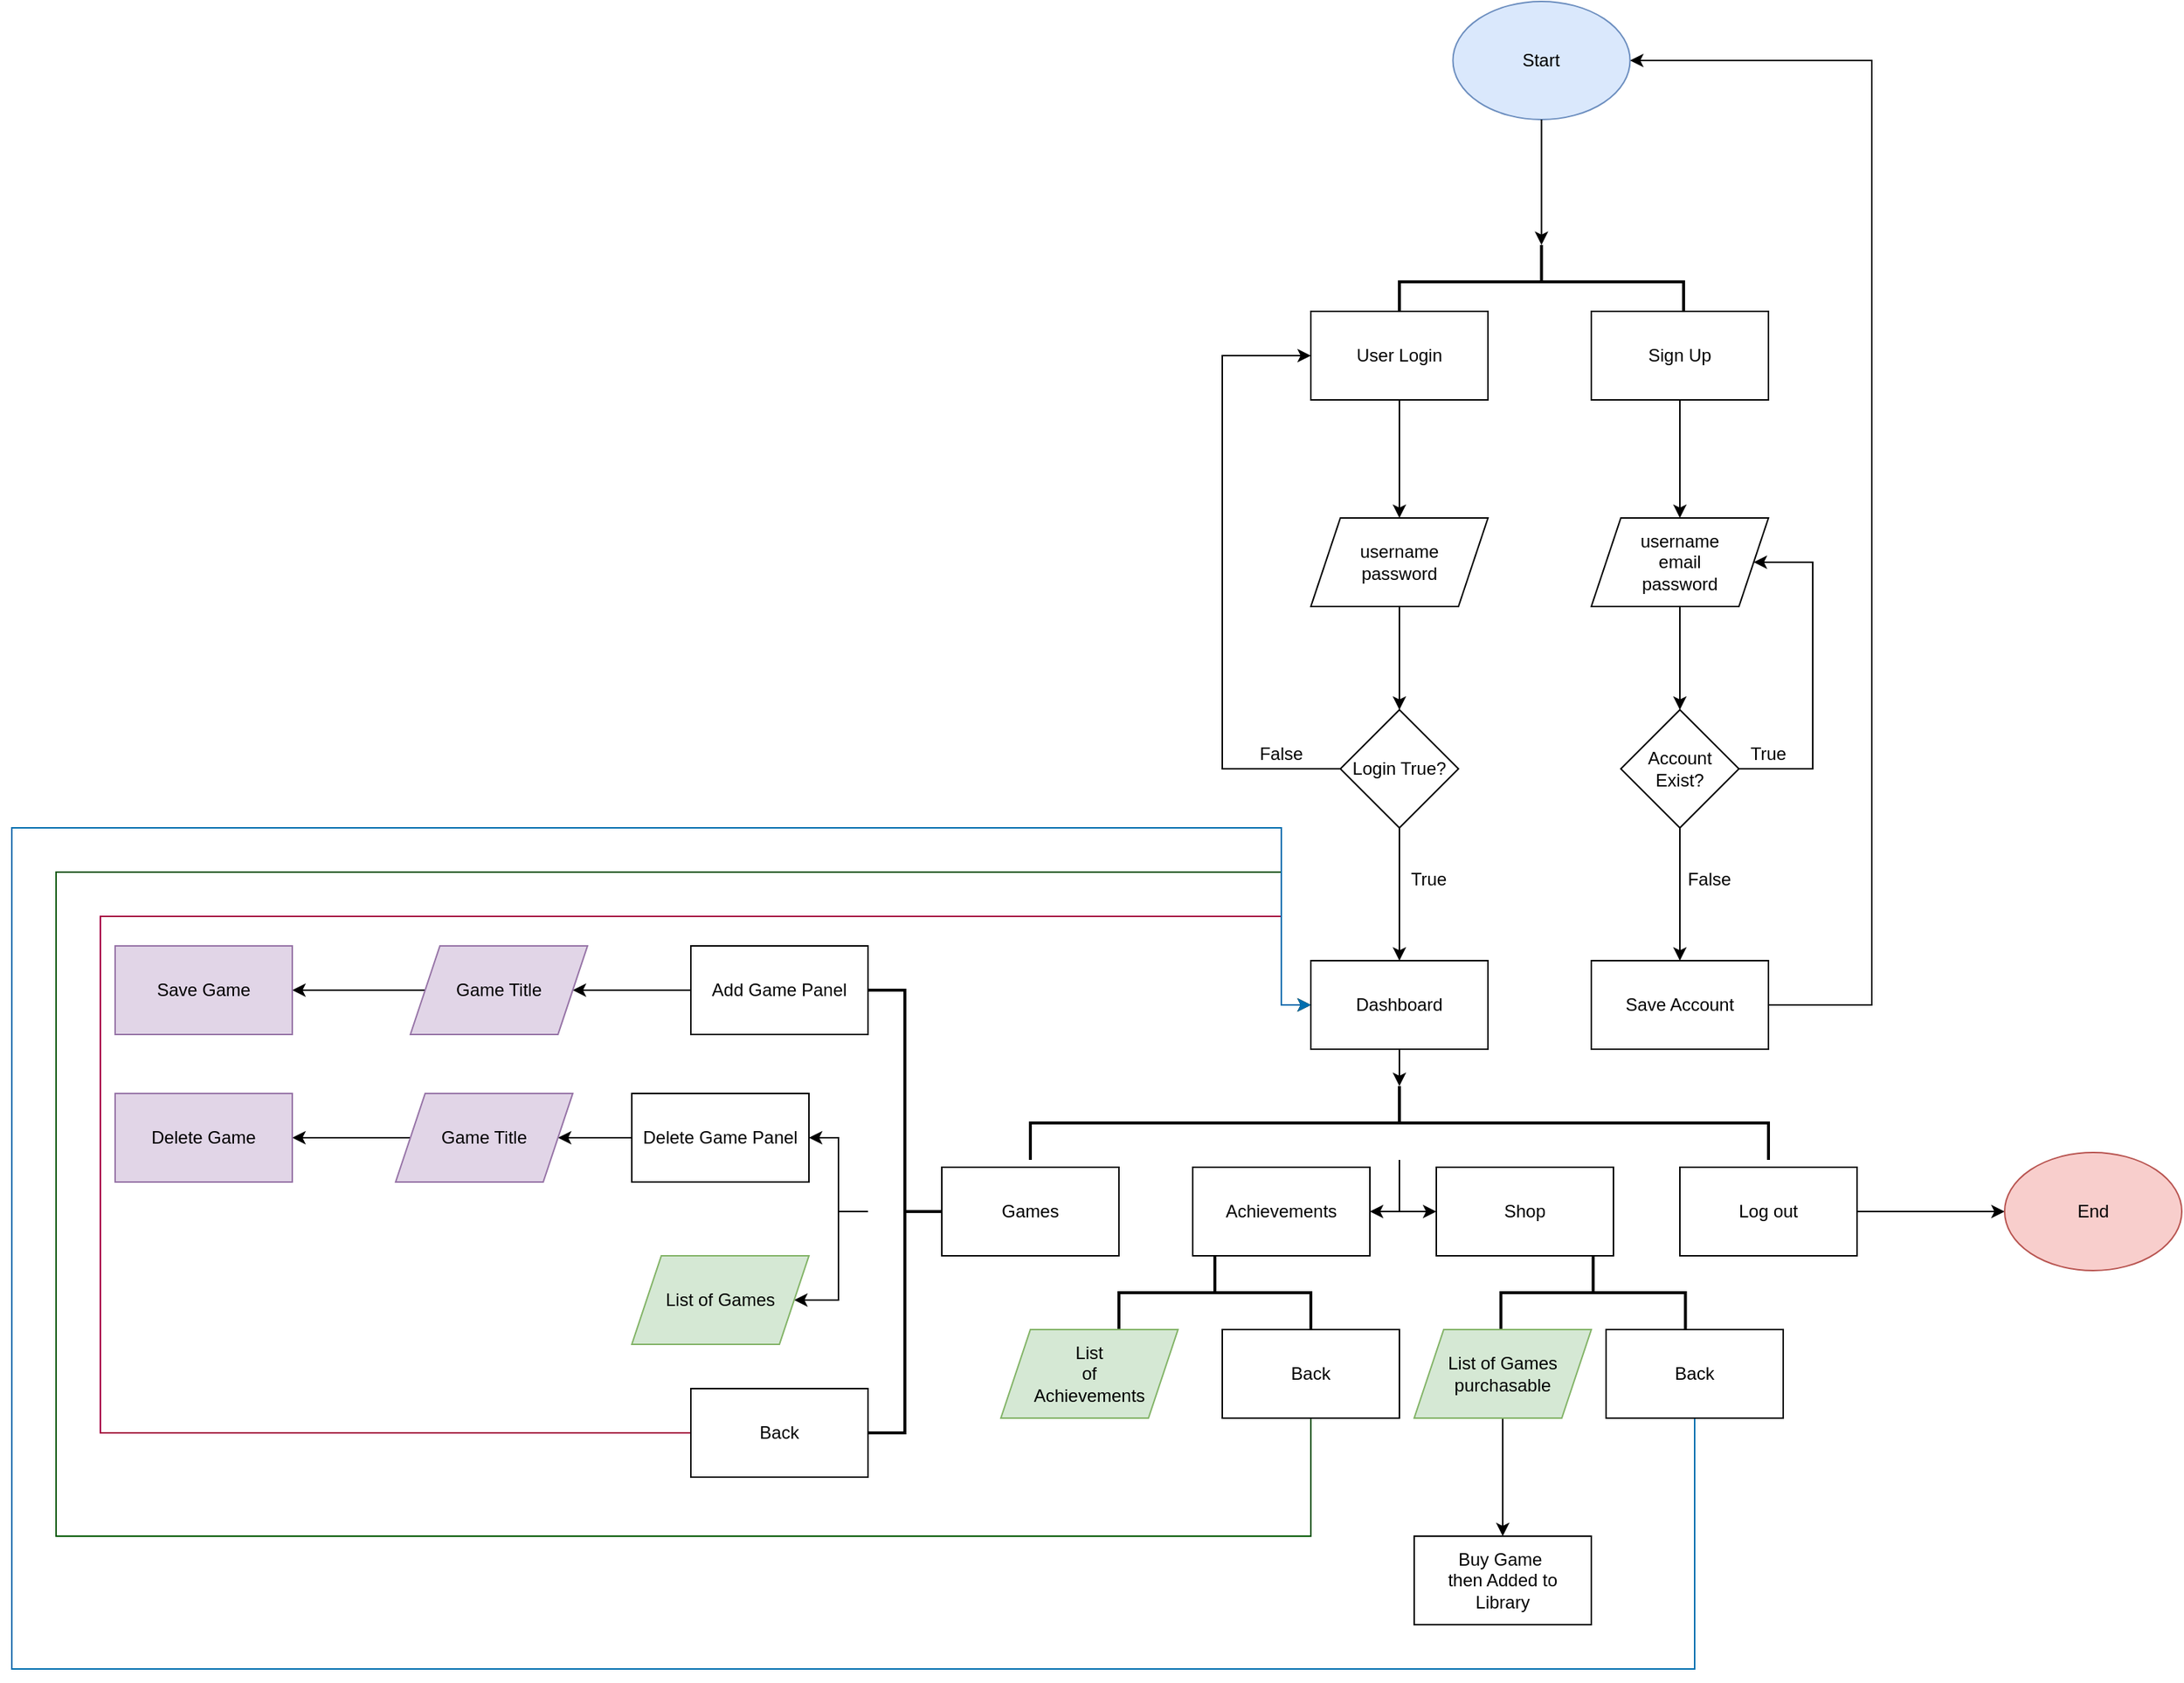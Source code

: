 <mxfile version="22.0.4" type="device">
  <diagram name="Page-1" id="u4KLBQCUO31K-zKqo5sj">
    <mxGraphModel dx="1824" dy="493" grid="1" gridSize="10" guides="1" tooltips="1" connect="1" arrows="1" fold="1" page="1" pageScale="1" pageWidth="850" pageHeight="1100" math="0" shadow="0">
      <root>
        <mxCell id="0" />
        <mxCell id="1" parent="0" />
        <mxCell id="3MRP7EjwuJJWDzkYnLGq-1" value="Start" style="ellipse;whiteSpace=wrap;html=1;fillColor=#dae8fc;strokeColor=#6c8ebf;" parent="1" vertex="1">
          <mxGeometry x="366.25" y="40" width="120" height="80" as="geometry" />
        </mxCell>
        <mxCell id="3MRP7EjwuJJWDzkYnLGq-7" value="" style="strokeWidth=2;html=1;shape=mxgraph.flowchart.annotation_2;align=left;labelPosition=right;pointerEvents=1;rotation=90;" parent="1" vertex="1">
          <mxGeometry x="401.25" y="133.75" width="50" height="192.5" as="geometry" />
        </mxCell>
        <mxCell id="3MRP7EjwuJJWDzkYnLGq-8" style="edgeStyle=orthogonalEdgeStyle;rounded=0;orthogonalLoop=1;jettySize=auto;html=1;entryX=0;entryY=0.5;entryDx=0;entryDy=0;entryPerimeter=0;" parent="1" source="3MRP7EjwuJJWDzkYnLGq-1" target="3MRP7EjwuJJWDzkYnLGq-7" edge="1">
          <mxGeometry relative="1" as="geometry" />
        </mxCell>
        <mxCell id="3MRP7EjwuJJWDzkYnLGq-12" value="" style="edgeStyle=orthogonalEdgeStyle;rounded=0;orthogonalLoop=1;jettySize=auto;html=1;" parent="1" source="3MRP7EjwuJJWDzkYnLGq-9" target="3MRP7EjwuJJWDzkYnLGq-11" edge="1">
          <mxGeometry relative="1" as="geometry" />
        </mxCell>
        <mxCell id="3MRP7EjwuJJWDzkYnLGq-9" value="User Login" style="rounded=0;whiteSpace=wrap;html=1;" parent="1" vertex="1">
          <mxGeometry x="270" y="250" width="120" height="60" as="geometry" />
        </mxCell>
        <mxCell id="3MRP7EjwuJJWDzkYnLGq-14" value="" style="edgeStyle=orthogonalEdgeStyle;rounded=0;orthogonalLoop=1;jettySize=auto;html=1;" parent="1" source="3MRP7EjwuJJWDzkYnLGq-10" target="3MRP7EjwuJJWDzkYnLGq-13" edge="1">
          <mxGeometry relative="1" as="geometry" />
        </mxCell>
        <mxCell id="3MRP7EjwuJJWDzkYnLGq-10" value="Sign Up" style="rounded=0;whiteSpace=wrap;html=1;" parent="1" vertex="1">
          <mxGeometry x="460" y="250" width="120" height="60" as="geometry" />
        </mxCell>
        <mxCell id="3MRP7EjwuJJWDzkYnLGq-16" value="" style="edgeStyle=orthogonalEdgeStyle;rounded=0;orthogonalLoop=1;jettySize=auto;html=1;" parent="1" source="3MRP7EjwuJJWDzkYnLGq-11" target="3MRP7EjwuJJWDzkYnLGq-15" edge="1">
          <mxGeometry relative="1" as="geometry" />
        </mxCell>
        <mxCell id="3MRP7EjwuJJWDzkYnLGq-11" value="username&lt;br&gt;password" style="shape=parallelogram;perimeter=parallelogramPerimeter;whiteSpace=wrap;html=1;fixedSize=1;rounded=0;" parent="1" vertex="1">
          <mxGeometry x="270" y="390" width="120" height="60" as="geometry" />
        </mxCell>
        <mxCell id="3MRP7EjwuJJWDzkYnLGq-42" value="" style="edgeStyle=orthogonalEdgeStyle;rounded=0;orthogonalLoop=1;jettySize=auto;html=1;" parent="1" source="3MRP7EjwuJJWDzkYnLGq-13" target="3MRP7EjwuJJWDzkYnLGq-41" edge="1">
          <mxGeometry relative="1" as="geometry" />
        </mxCell>
        <mxCell id="3MRP7EjwuJJWDzkYnLGq-13" value="username&lt;br&gt;email&lt;br&gt;password" style="shape=parallelogram;perimeter=parallelogramPerimeter;whiteSpace=wrap;html=1;fixedSize=1;rounded=0;" parent="1" vertex="1">
          <mxGeometry x="460" y="390" width="120" height="60" as="geometry" />
        </mxCell>
        <mxCell id="3MRP7EjwuJJWDzkYnLGq-18" value="" style="edgeStyle=orthogonalEdgeStyle;rounded=0;orthogonalLoop=1;jettySize=auto;html=1;" parent="1" source="3MRP7EjwuJJWDzkYnLGq-15" target="3MRP7EjwuJJWDzkYnLGq-17" edge="1">
          <mxGeometry relative="1" as="geometry" />
        </mxCell>
        <mxCell id="3MRP7EjwuJJWDzkYnLGq-19" style="edgeStyle=orthogonalEdgeStyle;rounded=0;orthogonalLoop=1;jettySize=auto;html=1;entryX=0;entryY=0.5;entryDx=0;entryDy=0;" parent="1" source="3MRP7EjwuJJWDzkYnLGq-15" target="3MRP7EjwuJJWDzkYnLGq-9" edge="1">
          <mxGeometry relative="1" as="geometry">
            <Array as="points">
              <mxPoint x="210" y="560" />
              <mxPoint x="210" y="280" />
            </Array>
          </mxGeometry>
        </mxCell>
        <mxCell id="3MRP7EjwuJJWDzkYnLGq-15" value="Login True?" style="rhombus;whiteSpace=wrap;html=1;rounded=0;" parent="1" vertex="1">
          <mxGeometry x="290" y="520" width="80" height="80" as="geometry" />
        </mxCell>
        <mxCell id="3MRP7EjwuJJWDzkYnLGq-17" value="Dashboard" style="whiteSpace=wrap;html=1;rounded=0;" parent="1" vertex="1">
          <mxGeometry x="270" y="690" width="120" height="60" as="geometry" />
        </mxCell>
        <mxCell id="3MRP7EjwuJJWDzkYnLGq-20" value="False" style="text;html=1;strokeColor=none;fillColor=none;align=center;verticalAlign=middle;whiteSpace=wrap;rounded=0;" parent="1" vertex="1">
          <mxGeometry x="220" y="535" width="60" height="30" as="geometry" />
        </mxCell>
        <mxCell id="3MRP7EjwuJJWDzkYnLGq-21" value="True" style="text;html=1;strokeColor=none;fillColor=none;align=center;verticalAlign=middle;whiteSpace=wrap;rounded=0;" parent="1" vertex="1">
          <mxGeometry x="320" y="620" width="60" height="30" as="geometry" />
        </mxCell>
        <mxCell id="3MRP7EjwuJJWDzkYnLGq-31" style="edgeStyle=orthogonalEdgeStyle;rounded=0;orthogonalLoop=1;jettySize=auto;html=1;entryX=1;entryY=0.5;entryDx=0;entryDy=0;" parent="1" source="3MRP7EjwuJJWDzkYnLGq-22" target="3MRP7EjwuJJWDzkYnLGq-27" edge="1">
          <mxGeometry relative="1" as="geometry" />
        </mxCell>
        <mxCell id="3MRP7EjwuJJWDzkYnLGq-32" style="edgeStyle=orthogonalEdgeStyle;rounded=0;orthogonalLoop=1;jettySize=auto;html=1;entryX=0;entryY=0.5;entryDx=0;entryDy=0;" parent="1" source="3MRP7EjwuJJWDzkYnLGq-22" target="3MRP7EjwuJJWDzkYnLGq-28" edge="1">
          <mxGeometry relative="1" as="geometry" />
        </mxCell>
        <mxCell id="3MRP7EjwuJJWDzkYnLGq-22" value="" style="strokeWidth=2;html=1;shape=mxgraph.flowchart.annotation_2;align=left;labelPosition=right;pointerEvents=1;rotation=90;" parent="1" vertex="1">
          <mxGeometry x="305" y="550" width="50" height="500" as="geometry" />
        </mxCell>
        <mxCell id="3MRP7EjwuJJWDzkYnLGq-23" style="edgeStyle=orthogonalEdgeStyle;rounded=0;orthogonalLoop=1;jettySize=auto;html=1;entryX=0;entryY=0.5;entryDx=0;entryDy=0;entryPerimeter=0;" parent="1" source="3MRP7EjwuJJWDzkYnLGq-17" target="3MRP7EjwuJJWDzkYnLGq-22" edge="1">
          <mxGeometry relative="1" as="geometry" />
        </mxCell>
        <mxCell id="3MRP7EjwuJJWDzkYnLGq-26" value="Games" style="rounded=0;whiteSpace=wrap;html=1;" parent="1" vertex="1">
          <mxGeometry x="20" y="830" width="120" height="60" as="geometry" />
        </mxCell>
        <mxCell id="3MRP7EjwuJJWDzkYnLGq-27" value="Achievements" style="rounded=0;whiteSpace=wrap;html=1;" parent="1" vertex="1">
          <mxGeometry x="190" y="830" width="120" height="60" as="geometry" />
        </mxCell>
        <mxCell id="3MRP7EjwuJJWDzkYnLGq-28" value="Shop" style="rounded=0;whiteSpace=wrap;html=1;" parent="1" vertex="1">
          <mxGeometry x="355" y="830" width="120" height="60" as="geometry" />
        </mxCell>
        <mxCell id="jju1bQL9HhjfaigqFoZd-11" value="" style="edgeStyle=orthogonalEdgeStyle;rounded=0;orthogonalLoop=1;jettySize=auto;html=1;entryX=0;entryY=0.5;entryDx=0;entryDy=0;" edge="1" parent="1" source="3MRP7EjwuJJWDzkYnLGq-29" target="jju1bQL9HhjfaigqFoZd-9">
          <mxGeometry relative="1" as="geometry">
            <mxPoint x="740" y="860" as="targetPoint" />
          </mxGeometry>
        </mxCell>
        <mxCell id="3MRP7EjwuJJWDzkYnLGq-29" value="Log out" style="rounded=0;whiteSpace=wrap;html=1;" parent="1" vertex="1">
          <mxGeometry x="520" y="830" width="120" height="60" as="geometry" />
        </mxCell>
        <mxCell id="3MRP7EjwuJJWDzkYnLGq-66" style="edgeStyle=orthogonalEdgeStyle;rounded=0;orthogonalLoop=1;jettySize=auto;html=1;entryX=1;entryY=0.5;entryDx=0;entryDy=0;" parent="1" source="3MRP7EjwuJJWDzkYnLGq-35" target="3MRP7EjwuJJWDzkYnLGq-63" edge="1">
          <mxGeometry relative="1" as="geometry" />
        </mxCell>
        <mxCell id="3MRP7EjwuJJWDzkYnLGq-67" style="edgeStyle=orthogonalEdgeStyle;rounded=0;orthogonalLoop=1;jettySize=auto;html=1;entryX=1;entryY=0.5;entryDx=0;entryDy=0;" parent="1" source="3MRP7EjwuJJWDzkYnLGq-35" target="3MRP7EjwuJJWDzkYnLGq-61" edge="1">
          <mxGeometry relative="1" as="geometry">
            <mxPoint x="-130" y="890" as="targetPoint" />
          </mxGeometry>
        </mxCell>
        <mxCell id="3MRP7EjwuJJWDzkYnLGq-35" value="" style="strokeWidth=2;html=1;shape=mxgraph.flowchart.annotation_2;align=left;labelPosition=right;pointerEvents=1;rotation=-180;" parent="1" vertex="1">
          <mxGeometry x="-30" y="710" width="50" height="300" as="geometry" />
        </mxCell>
        <mxCell id="3MRP7EjwuJJWDzkYnLGq-36" value="" style="strokeWidth=2;html=1;shape=mxgraph.flowchart.annotation_2;align=left;labelPosition=right;pointerEvents=1;rotation=90;" parent="1" vertex="1">
          <mxGeometry x="180" y="850" width="50" height="130" as="geometry" />
        </mxCell>
        <mxCell id="3MRP7EjwuJJWDzkYnLGq-37" value="" style="strokeWidth=2;html=1;shape=mxgraph.flowchart.annotation_2;align=left;labelPosition=right;pointerEvents=1;rotation=90;" parent="1" vertex="1">
          <mxGeometry x="436.25" y="852.5" width="50" height="125" as="geometry" />
        </mxCell>
        <mxCell id="3MRP7EjwuJJWDzkYnLGq-43" style="edgeStyle=orthogonalEdgeStyle;rounded=0;orthogonalLoop=1;jettySize=auto;html=1;entryX=1;entryY=0.5;entryDx=0;entryDy=0;" parent="1" source="3MRP7EjwuJJWDzkYnLGq-41" target="3MRP7EjwuJJWDzkYnLGq-13" edge="1">
          <mxGeometry relative="1" as="geometry">
            <Array as="points">
              <mxPoint x="610" y="560" />
              <mxPoint x="610" y="420" />
            </Array>
          </mxGeometry>
        </mxCell>
        <mxCell id="3MRP7EjwuJJWDzkYnLGq-52" value="" style="edgeStyle=orthogonalEdgeStyle;rounded=0;orthogonalLoop=1;jettySize=auto;html=1;" parent="1" source="3MRP7EjwuJJWDzkYnLGq-41" target="3MRP7EjwuJJWDzkYnLGq-51" edge="1">
          <mxGeometry relative="1" as="geometry" />
        </mxCell>
        <mxCell id="3MRP7EjwuJJWDzkYnLGq-41" value="Account Exist?" style="rhombus;whiteSpace=wrap;html=1;rounded=0;" parent="1" vertex="1">
          <mxGeometry x="480" y="520" width="80" height="80" as="geometry" />
        </mxCell>
        <mxCell id="3MRP7EjwuJJWDzkYnLGq-46" value="True" style="text;html=1;strokeColor=none;fillColor=none;align=center;verticalAlign=middle;whiteSpace=wrap;rounded=0;" parent="1" vertex="1">
          <mxGeometry x="550" y="535" width="60" height="30" as="geometry" />
        </mxCell>
        <mxCell id="3MRP7EjwuJJWDzkYnLGq-55" style="edgeStyle=orthogonalEdgeStyle;rounded=0;orthogonalLoop=1;jettySize=auto;html=1;entryX=1;entryY=0.5;entryDx=0;entryDy=0;" parent="1" source="3MRP7EjwuJJWDzkYnLGq-51" target="3MRP7EjwuJJWDzkYnLGq-1" edge="1">
          <mxGeometry relative="1" as="geometry">
            <Array as="points">
              <mxPoint x="650" y="720" />
              <mxPoint x="650" y="80" />
            </Array>
          </mxGeometry>
        </mxCell>
        <mxCell id="3MRP7EjwuJJWDzkYnLGq-51" value="Save Account" style="whiteSpace=wrap;html=1;rounded=0;" parent="1" vertex="1">
          <mxGeometry x="460" y="690" width="120" height="60" as="geometry" />
        </mxCell>
        <mxCell id="3MRP7EjwuJJWDzkYnLGq-53" value="False" style="text;html=1;strokeColor=none;fillColor=none;align=center;verticalAlign=middle;whiteSpace=wrap;rounded=0;" parent="1" vertex="1">
          <mxGeometry x="510" y="620" width="60" height="30" as="geometry" />
        </mxCell>
        <mxCell id="jju1bQL9HhjfaigqFoZd-13" value="" style="edgeStyle=orthogonalEdgeStyle;rounded=0;orthogonalLoop=1;jettySize=auto;html=1;" edge="1" parent="1" source="3MRP7EjwuJJWDzkYnLGq-59" target="jju1bQL9HhjfaigqFoZd-12">
          <mxGeometry relative="1" as="geometry" />
        </mxCell>
        <mxCell id="3MRP7EjwuJJWDzkYnLGq-59" value="Add Game Panel" style="rounded=0;whiteSpace=wrap;html=1;" parent="1" vertex="1">
          <mxGeometry x="-150" y="680" width="120" height="60" as="geometry" />
        </mxCell>
        <mxCell id="3MRP7EjwuJJWDzkYnLGq-61" value="List of Games" style="shape=parallelogram;perimeter=parallelogramPerimeter;whiteSpace=wrap;html=1;fixedSize=1;fillColor=#d5e8d4;strokeColor=#82b366;" parent="1" vertex="1">
          <mxGeometry x="-190" y="890" width="120" height="60" as="geometry" />
        </mxCell>
        <mxCell id="jju1bQL9HhjfaigqFoZd-15" style="edgeStyle=orthogonalEdgeStyle;rounded=0;orthogonalLoop=1;jettySize=auto;html=1;entryX=1;entryY=0.5;entryDx=0;entryDy=0;" edge="1" parent="1" source="3MRP7EjwuJJWDzkYnLGq-63" target="jju1bQL9HhjfaigqFoZd-14">
          <mxGeometry relative="1" as="geometry" />
        </mxCell>
        <mxCell id="3MRP7EjwuJJWDzkYnLGq-63" value="Delete Game Panel" style="rounded=0;whiteSpace=wrap;html=1;" parent="1" vertex="1">
          <mxGeometry x="-190" y="780" width="120" height="60" as="geometry" />
        </mxCell>
        <mxCell id="jju1bQL9HhjfaigqFoZd-7" style="edgeStyle=orthogonalEdgeStyle;rounded=0;orthogonalLoop=1;jettySize=auto;html=1;entryX=0;entryY=0.5;entryDx=0;entryDy=0;fillColor=#d80073;strokeColor=#A50040;" edge="1" parent="1" source="3MRP7EjwuJJWDzkYnLGq-68" target="3MRP7EjwuJJWDzkYnLGq-17">
          <mxGeometry relative="1" as="geometry">
            <Array as="points">
              <mxPoint x="-550" y="1010" />
              <mxPoint x="-550" y="660" />
              <mxPoint x="250" y="660" />
              <mxPoint x="250" y="720" />
            </Array>
          </mxGeometry>
        </mxCell>
        <mxCell id="3MRP7EjwuJJWDzkYnLGq-68" value="Back" style="rounded=0;whiteSpace=wrap;html=1;" parent="1" vertex="1">
          <mxGeometry x="-150" y="980" width="120" height="60" as="geometry" />
        </mxCell>
        <mxCell id="3MRP7EjwuJJWDzkYnLGq-69" value="List &lt;br&gt;of &lt;br&gt;Achievements" style="shape=parallelogram;perimeter=parallelogramPerimeter;whiteSpace=wrap;html=1;fixedSize=1;fillColor=#d5e8d4;strokeColor=#82b366;" parent="1" vertex="1">
          <mxGeometry x="60" y="940" width="120" height="60" as="geometry" />
        </mxCell>
        <mxCell id="jju1bQL9HhjfaigqFoZd-6" style="edgeStyle=orthogonalEdgeStyle;rounded=0;orthogonalLoop=1;jettySize=auto;html=1;entryX=0;entryY=0.5;entryDx=0;entryDy=0;fillColor=#008a00;strokeColor=#005700;" edge="1" parent="1" source="3MRP7EjwuJJWDzkYnLGq-70" target="3MRP7EjwuJJWDzkYnLGq-17">
          <mxGeometry relative="1" as="geometry">
            <Array as="points">
              <mxPoint x="270" y="1080" />
              <mxPoint x="-580" y="1080" />
              <mxPoint x="-580" y="630" />
              <mxPoint x="250" y="630" />
              <mxPoint x="250" y="720" />
            </Array>
          </mxGeometry>
        </mxCell>
        <mxCell id="3MRP7EjwuJJWDzkYnLGq-70" value="Back" style="rounded=0;whiteSpace=wrap;html=1;" parent="1" vertex="1">
          <mxGeometry x="210" y="940" width="120" height="60" as="geometry" />
        </mxCell>
        <mxCell id="jju1bQL9HhjfaigqFoZd-2" value="" style="edgeStyle=orthogonalEdgeStyle;rounded=0;orthogonalLoop=1;jettySize=auto;html=1;" edge="1" parent="1" source="3MRP7EjwuJJWDzkYnLGq-72" target="jju1bQL9HhjfaigqFoZd-1">
          <mxGeometry relative="1" as="geometry" />
        </mxCell>
        <mxCell id="3MRP7EjwuJJWDzkYnLGq-72" value="List of Games purchasable" style="shape=parallelogram;perimeter=parallelogramPerimeter;whiteSpace=wrap;html=1;fixedSize=1;fillColor=#d5e8d4;strokeColor=#82b366;" parent="1" vertex="1">
          <mxGeometry x="340" y="940" width="120" height="60" as="geometry" />
        </mxCell>
        <mxCell id="jju1bQL9HhjfaigqFoZd-8" style="edgeStyle=orthogonalEdgeStyle;rounded=0;orthogonalLoop=1;jettySize=auto;html=1;entryX=0;entryY=0.5;entryDx=0;entryDy=0;exitX=0.5;exitY=1;exitDx=0;exitDy=0;fillColor=#1ba1e2;strokeColor=#006EAF;" edge="1" parent="1" source="3MRP7EjwuJJWDzkYnLGq-73" target="3MRP7EjwuJJWDzkYnLGq-17">
          <mxGeometry relative="1" as="geometry">
            <mxPoint x="249.997" y="1000" as="sourcePoint" />
            <mxPoint x="-10.07" y="720" as="targetPoint" />
            <Array as="points">
              <mxPoint x="530" y="1170" />
              <mxPoint x="-610" y="1170" />
              <mxPoint x="-610" y="600" />
              <mxPoint x="250" y="600" />
              <mxPoint x="250" y="720" />
            </Array>
          </mxGeometry>
        </mxCell>
        <mxCell id="3MRP7EjwuJJWDzkYnLGq-73" value="Back" style="rounded=0;whiteSpace=wrap;html=1;" parent="1" vertex="1">
          <mxGeometry x="470" y="940" width="120" height="60" as="geometry" />
        </mxCell>
        <mxCell id="jju1bQL9HhjfaigqFoZd-1" value="Buy Game&amp;nbsp;&lt;br&gt;then Added to&lt;br&gt;Library" style="whiteSpace=wrap;html=1;" vertex="1" parent="1">
          <mxGeometry x="340" y="1080" width="120" height="60" as="geometry" />
        </mxCell>
        <mxCell id="jju1bQL9HhjfaigqFoZd-9" value="End" style="ellipse;whiteSpace=wrap;html=1;fillColor=#f8cecc;strokeColor=#b85450;" vertex="1" parent="1">
          <mxGeometry x="740" y="820" width="120" height="80" as="geometry" />
        </mxCell>
        <mxCell id="jju1bQL9HhjfaigqFoZd-17" value="" style="edgeStyle=orthogonalEdgeStyle;rounded=0;orthogonalLoop=1;jettySize=auto;html=1;" edge="1" parent="1" source="jju1bQL9HhjfaigqFoZd-12" target="jju1bQL9HhjfaigqFoZd-16">
          <mxGeometry relative="1" as="geometry" />
        </mxCell>
        <mxCell id="jju1bQL9HhjfaigqFoZd-12" value="Game Title" style="shape=parallelogram;perimeter=parallelogramPerimeter;whiteSpace=wrap;html=1;fixedSize=1;rounded=0;fillColor=#e1d5e7;strokeColor=#9673a6;" vertex="1" parent="1">
          <mxGeometry x="-340" y="680" width="120" height="60" as="geometry" />
        </mxCell>
        <mxCell id="jju1bQL9HhjfaigqFoZd-19" value="" style="edgeStyle=orthogonalEdgeStyle;rounded=0;orthogonalLoop=1;jettySize=auto;html=1;" edge="1" parent="1" source="jju1bQL9HhjfaigqFoZd-14" target="jju1bQL9HhjfaigqFoZd-18">
          <mxGeometry relative="1" as="geometry" />
        </mxCell>
        <mxCell id="jju1bQL9HhjfaigqFoZd-14" value="Game Title" style="shape=parallelogram;perimeter=parallelogramPerimeter;whiteSpace=wrap;html=1;fixedSize=1;rounded=0;fillColor=#e1d5e7;strokeColor=#9673a6;" vertex="1" parent="1">
          <mxGeometry x="-350" y="780" width="120" height="60" as="geometry" />
        </mxCell>
        <mxCell id="jju1bQL9HhjfaigqFoZd-16" value="Save Game" style="whiteSpace=wrap;html=1;fillColor=#e1d5e7;strokeColor=#9673a6;rounded=0;" vertex="1" parent="1">
          <mxGeometry x="-540" y="680" width="120" height="60" as="geometry" />
        </mxCell>
        <mxCell id="jju1bQL9HhjfaigqFoZd-18" value="Delete Game" style="whiteSpace=wrap;html=1;fillColor=#e1d5e7;strokeColor=#9673a6;rounded=0;" vertex="1" parent="1">
          <mxGeometry x="-540" y="780" width="120" height="60" as="geometry" />
        </mxCell>
      </root>
    </mxGraphModel>
  </diagram>
</mxfile>

